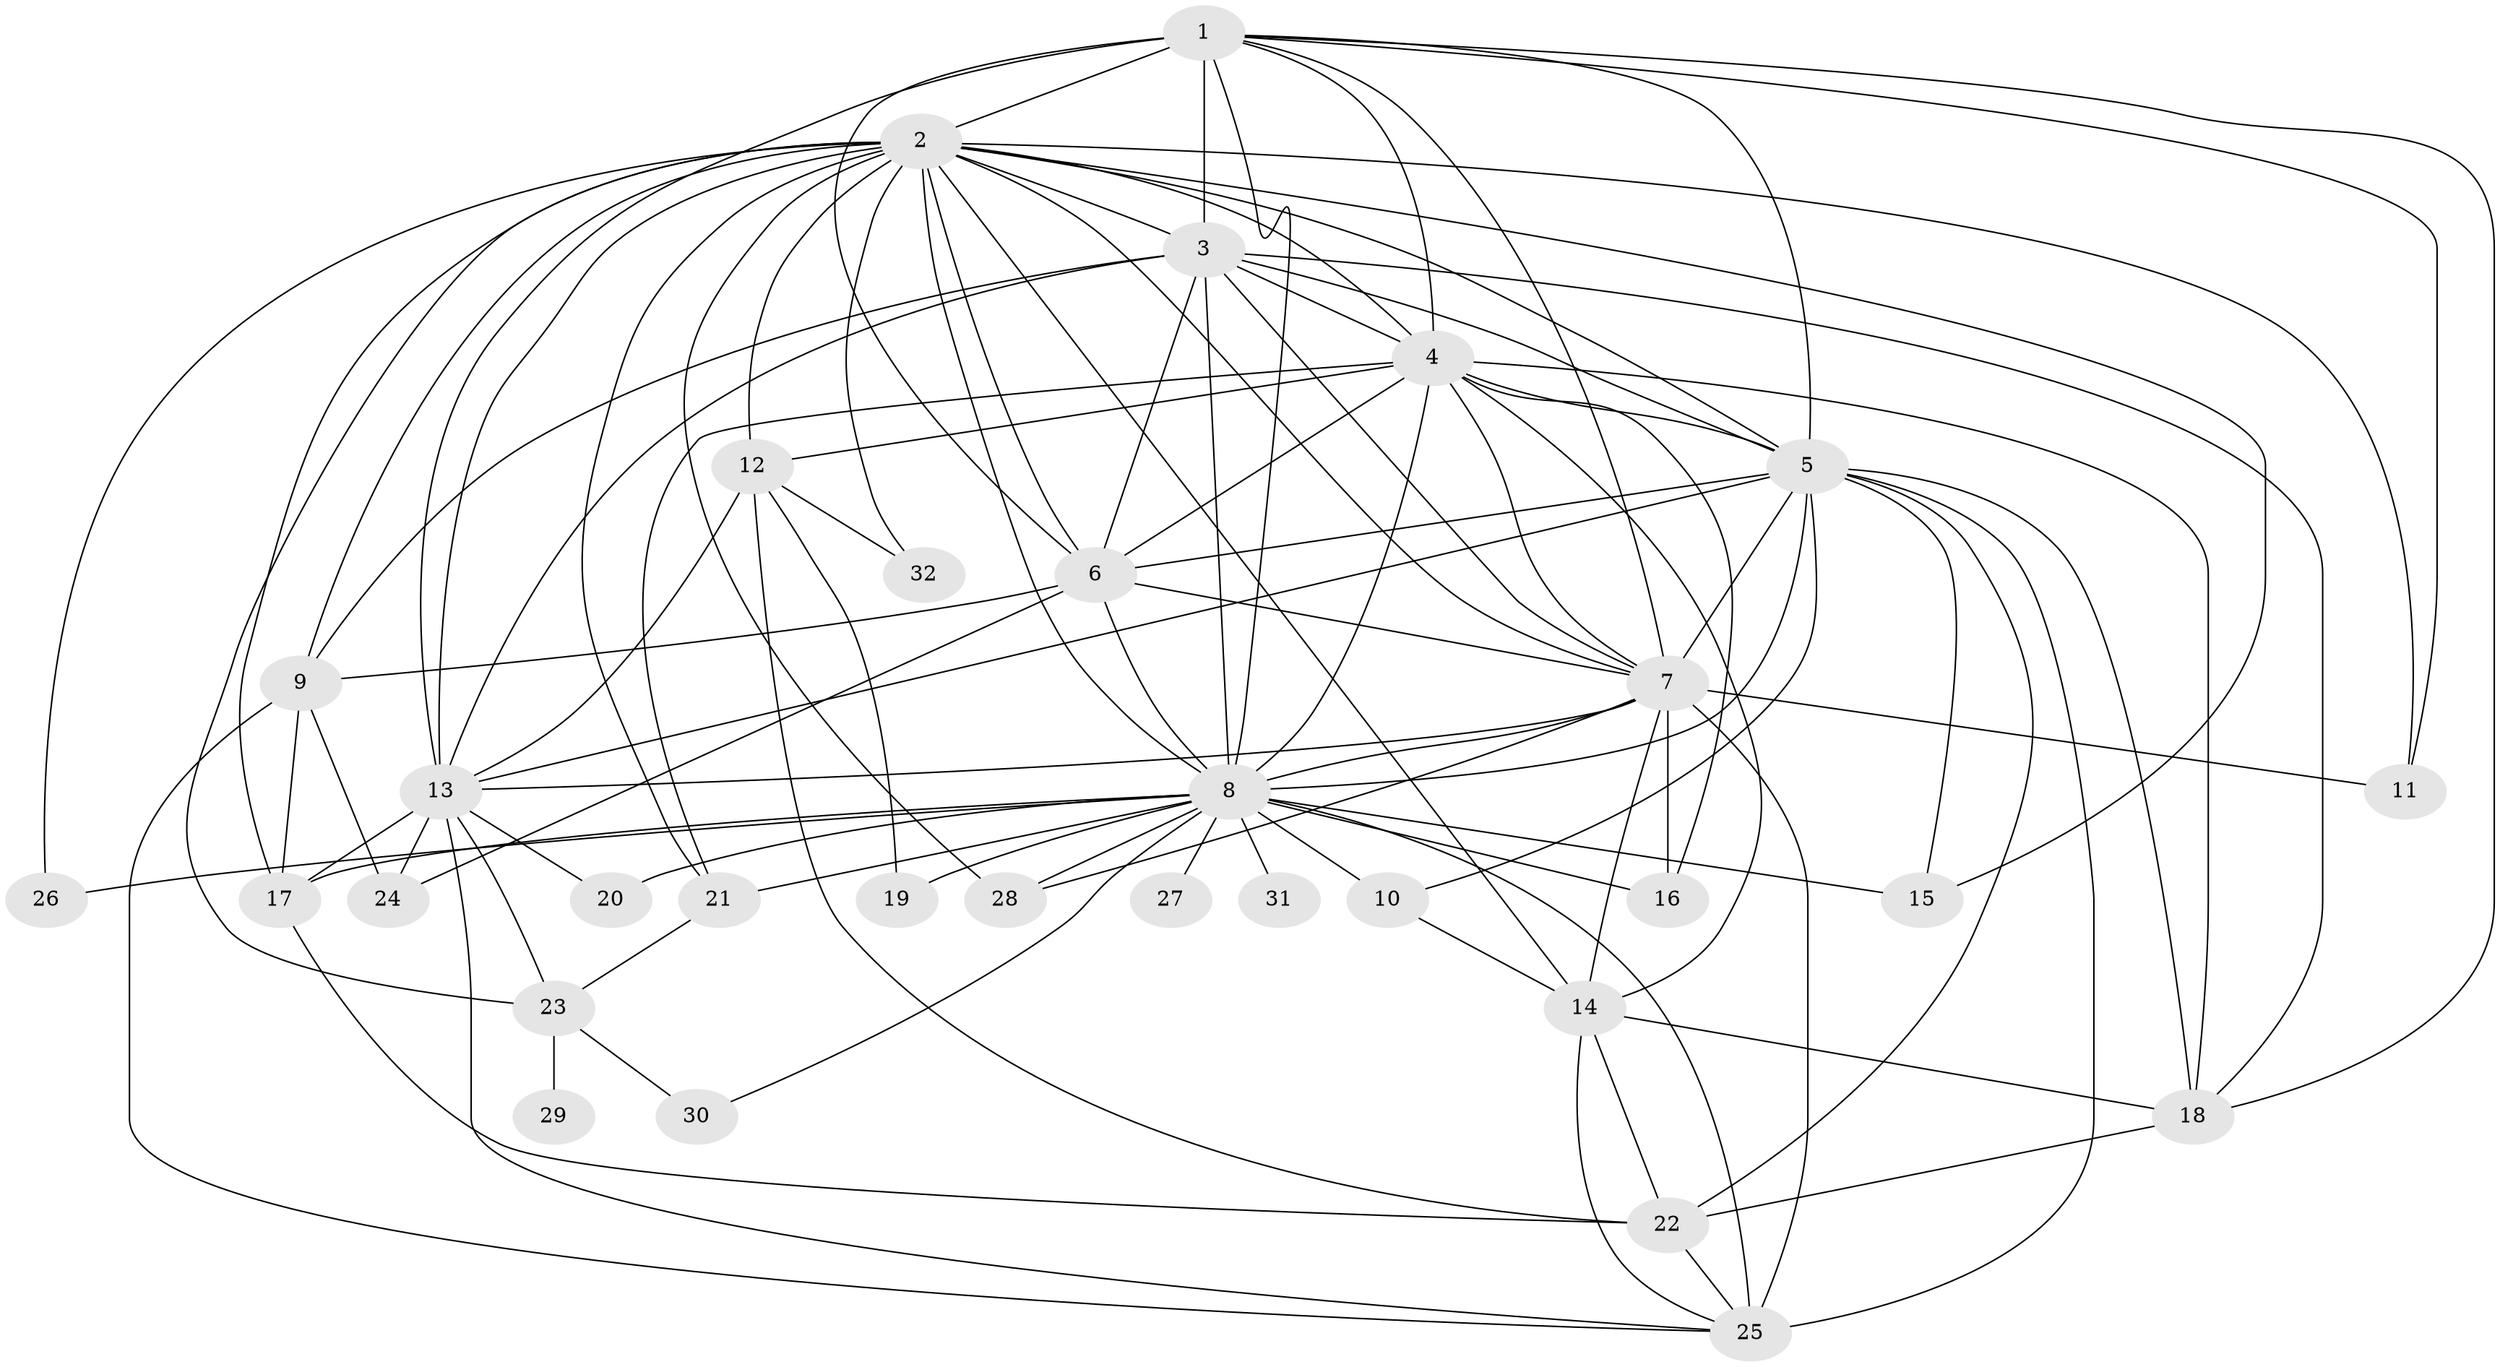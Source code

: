 // original degree distribution, {18: 0.0125, 24: 0.0125, 19: 0.0125, 21: 0.0125, 17: 0.0125, 10: 0.0125, 23: 0.0125, 14: 0.0125, 27: 0.0125, 13: 0.0125, 2: 0.575, 3: 0.1875, 6: 0.025, 5: 0.05, 4: 0.025, 7: 0.0125}
// Generated by graph-tools (version 1.1) at 2025/49/03/04/25 22:49:19]
// undirected, 32 vertices, 100 edges
graph export_dot {
  node [color=gray90,style=filled];
  1;
  2;
  3;
  4;
  5;
  6;
  7;
  8;
  9;
  10;
  11;
  12;
  13;
  14;
  15;
  16;
  17;
  18;
  19;
  20;
  21;
  22;
  23;
  24;
  25;
  26;
  27;
  28;
  29;
  30;
  31;
  32;
  1 -- 2 [weight=3.0];
  1 -- 3 [weight=2.0];
  1 -- 4 [weight=2.0];
  1 -- 5 [weight=4.0];
  1 -- 6 [weight=3.0];
  1 -- 7 [weight=2.0];
  1 -- 8 [weight=2.0];
  1 -- 11 [weight=1.0];
  1 -- 13 [weight=7.0];
  1 -- 18 [weight=1.0];
  2 -- 3 [weight=1.0];
  2 -- 4 [weight=1.0];
  2 -- 5 [weight=2.0];
  2 -- 6 [weight=1.0];
  2 -- 7 [weight=1.0];
  2 -- 8 [weight=2.0];
  2 -- 9 [weight=2.0];
  2 -- 11 [weight=1.0];
  2 -- 12 [weight=1.0];
  2 -- 13 [weight=1.0];
  2 -- 14 [weight=1.0];
  2 -- 15 [weight=1.0];
  2 -- 17 [weight=1.0];
  2 -- 21 [weight=1.0];
  2 -- 23 [weight=1.0];
  2 -- 26 [weight=1.0];
  2 -- 28 [weight=1.0];
  2 -- 32 [weight=1.0];
  3 -- 4 [weight=2.0];
  3 -- 5 [weight=2.0];
  3 -- 6 [weight=1.0];
  3 -- 7 [weight=1.0];
  3 -- 8 [weight=1.0];
  3 -- 9 [weight=6.0];
  3 -- 13 [weight=1.0];
  3 -- 18 [weight=2.0];
  4 -- 5 [weight=2.0];
  4 -- 6 [weight=2.0];
  4 -- 7 [weight=2.0];
  4 -- 8 [weight=1.0];
  4 -- 12 [weight=4.0];
  4 -- 14 [weight=1.0];
  4 -- 16 [weight=2.0];
  4 -- 18 [weight=1.0];
  4 -- 21 [weight=1.0];
  5 -- 6 [weight=2.0];
  5 -- 7 [weight=3.0];
  5 -- 8 [weight=2.0];
  5 -- 10 [weight=2.0];
  5 -- 13 [weight=1.0];
  5 -- 15 [weight=1.0];
  5 -- 18 [weight=1.0];
  5 -- 22 [weight=4.0];
  5 -- 25 [weight=1.0];
  6 -- 7 [weight=1.0];
  6 -- 8 [weight=1.0];
  6 -- 9 [weight=1.0];
  6 -- 24 [weight=1.0];
  7 -- 8 [weight=1.0];
  7 -- 11 [weight=1.0];
  7 -- 13 [weight=1.0];
  7 -- 14 [weight=2.0];
  7 -- 16 [weight=1.0];
  7 -- 25 [weight=6.0];
  7 -- 28 [weight=1.0];
  8 -- 10 [weight=1.0];
  8 -- 15 [weight=1.0];
  8 -- 16 [weight=1.0];
  8 -- 17 [weight=1.0];
  8 -- 19 [weight=1.0];
  8 -- 20 [weight=1.0];
  8 -- 21 [weight=1.0];
  8 -- 25 [weight=2.0];
  8 -- 26 [weight=1.0];
  8 -- 27 [weight=1.0];
  8 -- 28 [weight=1.0];
  8 -- 30 [weight=1.0];
  8 -- 31 [weight=1.0];
  9 -- 17 [weight=1.0];
  9 -- 24 [weight=1.0];
  9 -- 25 [weight=2.0];
  10 -- 14 [weight=1.0];
  12 -- 13 [weight=1.0];
  12 -- 19 [weight=1.0];
  12 -- 22 [weight=1.0];
  12 -- 32 [weight=1.0];
  13 -- 17 [weight=1.0];
  13 -- 20 [weight=2.0];
  13 -- 23 [weight=2.0];
  13 -- 24 [weight=1.0];
  13 -- 25 [weight=1.0];
  14 -- 18 [weight=2.0];
  14 -- 22 [weight=1.0];
  14 -- 25 [weight=1.0];
  17 -- 22 [weight=1.0];
  18 -- 22 [weight=1.0];
  21 -- 23 [weight=1.0];
  22 -- 25 [weight=2.0];
  23 -- 29 [weight=1.0];
  23 -- 30 [weight=1.0];
}
